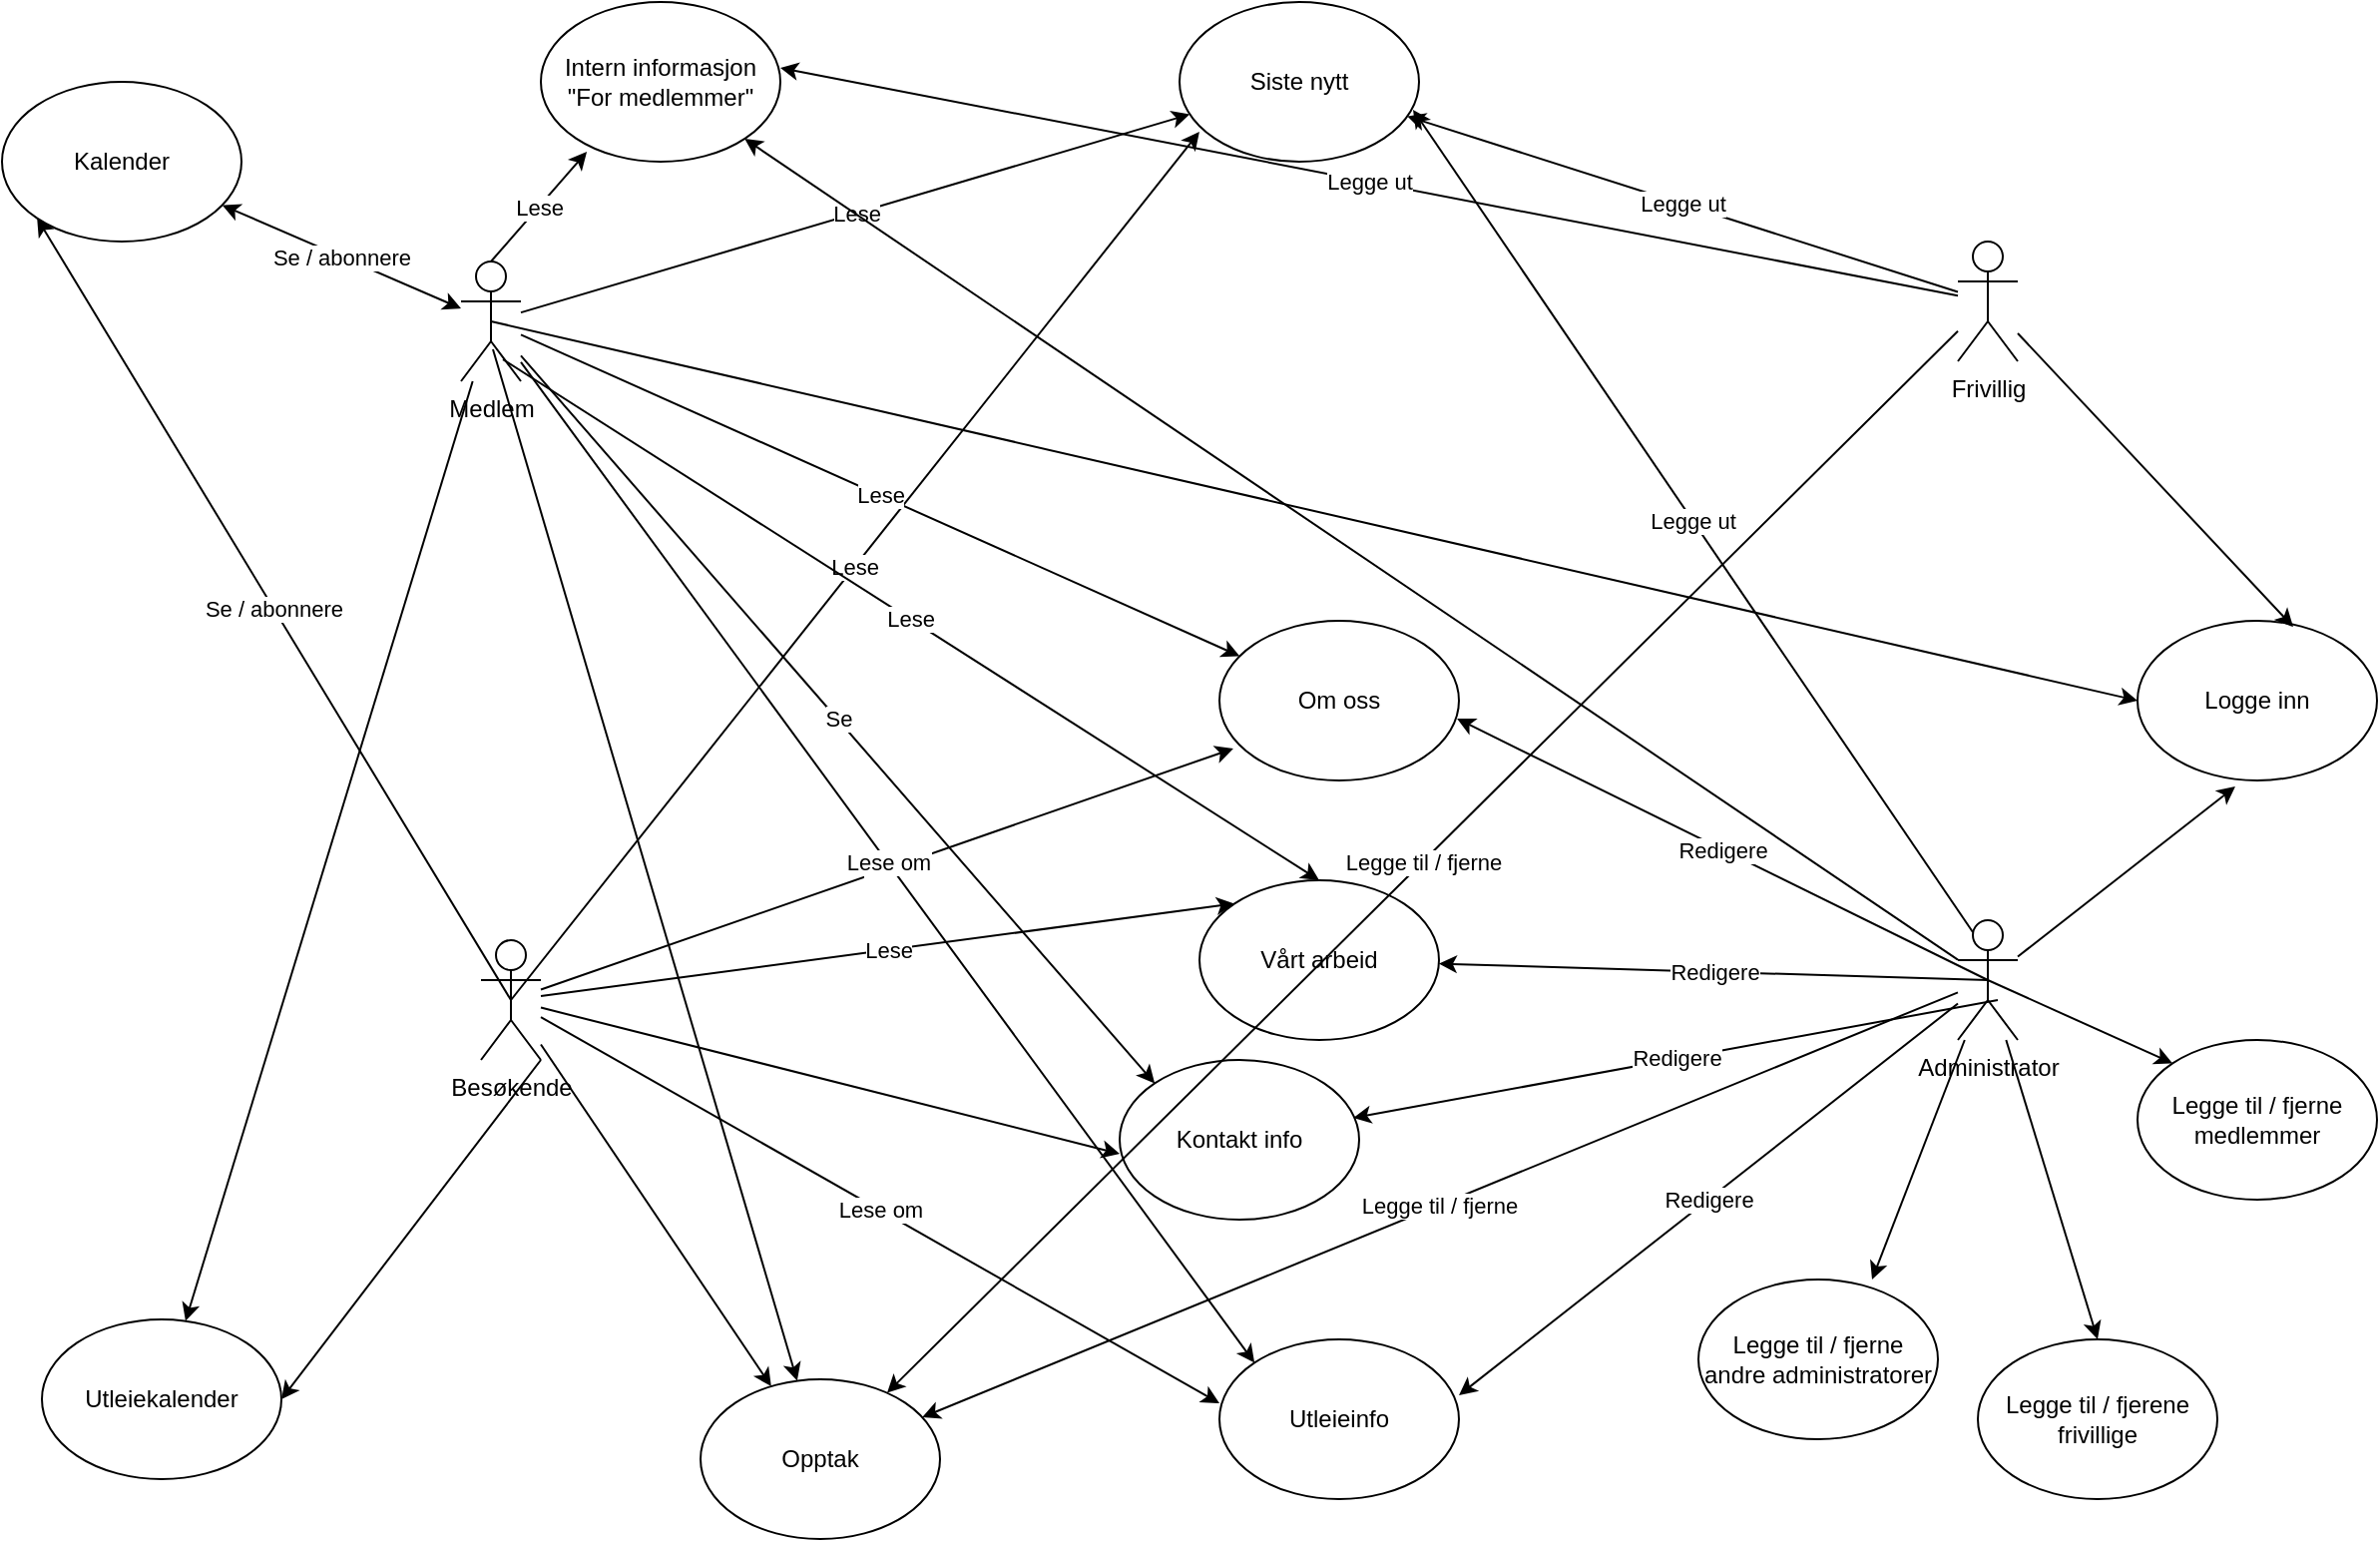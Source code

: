 <mxfile version="14.6.13" type="github">
  <diagram id="K3MPsnKXCPBBOhKjyE_E" name="Page-1">
    <mxGraphModel dx="2522" dy="791" grid="1" gridSize="10" guides="1" tooltips="1" connect="1" arrows="1" fold="1" page="1" pageScale="1" pageWidth="1100" pageHeight="850" math="0" shadow="0">
      <root>
        <mxCell id="0" />
        <mxCell id="1" parent="0" />
        <mxCell id="zprhe3EmomJMRAkyWW9E-1" value="Medlem" style="shape=umlActor;verticalLabelPosition=bottom;verticalAlign=top;html=1;" parent="1" vertex="1">
          <mxGeometry x="110" y="150" width="30" height="60" as="geometry" />
        </mxCell>
        <mxCell id="zprhe3EmomJMRAkyWW9E-3" value="&lt;div&gt;Frivillig&lt;/div&gt;" style="shape=umlActor;verticalLabelPosition=bottom;verticalAlign=top;html=1;outlineConnect=0;" parent="1" vertex="1">
          <mxGeometry x="860" y="140" width="30" height="60" as="geometry" />
        </mxCell>
        <mxCell id="zprhe3EmomJMRAkyWW9E-4" value="&lt;div&gt;Administrator&lt;/div&gt;" style="shape=umlActor;verticalLabelPosition=bottom;verticalAlign=top;html=1;outlineConnect=0;" parent="1" vertex="1">
          <mxGeometry x="860" y="480" width="30" height="60" as="geometry" />
        </mxCell>
        <mxCell id="zprhe3EmomJMRAkyWW9E-5" value="Besøkende" style="shape=umlActor;verticalLabelPosition=bottom;verticalAlign=top;html=1;outlineConnect=0;" parent="1" vertex="1">
          <mxGeometry x="120" y="490" width="30" height="60" as="geometry" />
        </mxCell>
        <mxCell id="zprhe3EmomJMRAkyWW9E-10" value="Siste nytt" style="ellipse;whiteSpace=wrap;html=1;" parent="1" vertex="1">
          <mxGeometry x="470" y="20" width="120" height="80" as="geometry" />
        </mxCell>
        <mxCell id="zprhe3EmomJMRAkyWW9E-11" value="Kalender" style="ellipse;whiteSpace=wrap;html=1;" parent="1" vertex="1">
          <mxGeometry x="-120" y="60" width="120" height="80" as="geometry" />
        </mxCell>
        <mxCell id="zprhe3EmomJMRAkyWW9E-14" value="Lese" style="endArrow=classic;html=1;" parent="1" source="zprhe3EmomJMRAkyWW9E-1" target="zprhe3EmomJMRAkyWW9E-10" edge="1">
          <mxGeometry width="50" height="50" relative="1" as="geometry">
            <mxPoint x="520" y="460" as="sourcePoint" />
            <mxPoint x="570" y="410" as="targetPoint" />
          </mxGeometry>
        </mxCell>
        <mxCell id="zprhe3EmomJMRAkyWW9E-17" value="Lese" style="endArrow=classic;html=1;exitX=0.5;exitY=0.5;exitDx=0;exitDy=0;exitPerimeter=0;entryX=0.083;entryY=0.813;entryDx=0;entryDy=0;entryPerimeter=0;" parent="1" source="zprhe3EmomJMRAkyWW9E-5" target="zprhe3EmomJMRAkyWW9E-10" edge="1">
          <mxGeometry width="50" height="50" relative="1" as="geometry">
            <mxPoint x="520" y="460" as="sourcePoint" />
            <mxPoint x="570" y="410" as="targetPoint" />
          </mxGeometry>
        </mxCell>
        <mxCell id="zprhe3EmomJMRAkyWW9E-18" value="Se / abonnere" style="endArrow=classic;html=1;exitX=0.5;exitY=0.5;exitDx=0;exitDy=0;exitPerimeter=0;entryX=0;entryY=1;entryDx=0;entryDy=0;" parent="1" source="zprhe3EmomJMRAkyWW9E-5" target="zprhe3EmomJMRAkyWW9E-11" edge="1">
          <mxGeometry width="50" height="50" relative="1" as="geometry">
            <mxPoint x="520" y="460" as="sourcePoint" />
            <mxPoint x="570" y="410" as="targetPoint" />
          </mxGeometry>
        </mxCell>
        <mxCell id="zprhe3EmomJMRAkyWW9E-19" value="Legge ut" style="endArrow=classic;html=1;" parent="1" source="zprhe3EmomJMRAkyWW9E-3" target="zprhe3EmomJMRAkyWW9E-10" edge="1">
          <mxGeometry width="50" height="50" relative="1" as="geometry">
            <mxPoint x="520" y="460" as="sourcePoint" />
            <mxPoint x="570" y="410" as="targetPoint" />
          </mxGeometry>
        </mxCell>
        <mxCell id="zprhe3EmomJMRAkyWW9E-20" value="Legge ut" style="endArrow=classic;html=1;entryX=0.975;entryY=0.675;entryDx=0;entryDy=0;entryPerimeter=0;exitX=0.25;exitY=0.1;exitDx=0;exitDy=0;exitPerimeter=0;" parent="1" target="zprhe3EmomJMRAkyWW9E-10" edge="1" source="zprhe3EmomJMRAkyWW9E-4">
          <mxGeometry width="50" height="50" relative="1" as="geometry">
            <mxPoint x="860" y="480" as="sourcePoint" />
            <mxPoint x="570" y="410" as="targetPoint" />
          </mxGeometry>
        </mxCell>
        <mxCell id="zprhe3EmomJMRAkyWW9E-21" value="Se / abonnere" style="endArrow=classic;startArrow=classic;html=1;" parent="1" source="zprhe3EmomJMRAkyWW9E-1" target="zprhe3EmomJMRAkyWW9E-11" edge="1">
          <mxGeometry width="50" height="50" relative="1" as="geometry">
            <mxPoint x="520" y="460" as="sourcePoint" />
            <mxPoint x="570" y="410" as="targetPoint" />
          </mxGeometry>
        </mxCell>
        <mxCell id="zprhe3EmomJMRAkyWW9E-22" value="Om oss" style="ellipse;whiteSpace=wrap;html=1;" parent="1" vertex="1">
          <mxGeometry x="490" y="330" width="120" height="80" as="geometry" />
        </mxCell>
        <mxCell id="zprhe3EmomJMRAkyWW9E-23" value="Lese" style="endArrow=classic;html=1;" parent="1" source="zprhe3EmomJMRAkyWW9E-1" target="zprhe3EmomJMRAkyWW9E-22" edge="1">
          <mxGeometry width="50" height="50" relative="1" as="geometry">
            <mxPoint x="520" y="460" as="sourcePoint" />
            <mxPoint x="500" y="410" as="targetPoint" />
          </mxGeometry>
        </mxCell>
        <mxCell id="zprhe3EmomJMRAkyWW9E-24" value="Lese" style="endArrow=classic;html=1;entryX=0.058;entryY=0.8;entryDx=0;entryDy=0;entryPerimeter=0;" parent="1" source="zprhe3EmomJMRAkyWW9E-5" target="zprhe3EmomJMRAkyWW9E-22" edge="1">
          <mxGeometry width="50" height="50" relative="1" as="geometry">
            <mxPoint x="520" y="460" as="sourcePoint" />
            <mxPoint x="570" y="410" as="targetPoint" />
          </mxGeometry>
        </mxCell>
        <mxCell id="zprhe3EmomJMRAkyWW9E-27" value="Logge inn" style="ellipse;whiteSpace=wrap;html=1;" parent="1" vertex="1">
          <mxGeometry x="950" y="330" width="120" height="80" as="geometry" />
        </mxCell>
        <mxCell id="zprhe3EmomJMRAkyWW9E-28" value="" style="endArrow=classic;html=1;entryX=0.65;entryY=0.038;entryDx=0;entryDy=0;entryPerimeter=0;" parent="1" source="zprhe3EmomJMRAkyWW9E-3" target="zprhe3EmomJMRAkyWW9E-27" edge="1">
          <mxGeometry width="50" height="50" relative="1" as="geometry">
            <mxPoint x="520" y="460" as="sourcePoint" />
            <mxPoint x="570" y="410" as="targetPoint" />
          </mxGeometry>
        </mxCell>
        <mxCell id="zprhe3EmomJMRAkyWW9E-29" value="&lt;div&gt;&lt;br&gt;&lt;/div&gt;&lt;div&gt;&lt;br&gt;&lt;/div&gt;" style="endArrow=classic;html=1;entryX=0.408;entryY=1.038;entryDx=0;entryDy=0;entryPerimeter=0;" parent="1" source="zprhe3EmomJMRAkyWW9E-4" target="zprhe3EmomJMRAkyWW9E-27" edge="1">
          <mxGeometry width="50" height="50" relative="1" as="geometry">
            <mxPoint x="520" y="460" as="sourcePoint" />
            <mxPoint x="570" y="410" as="targetPoint" />
          </mxGeometry>
        </mxCell>
        <mxCell id="zprhe3EmomJMRAkyWW9E-30" value="Legge til / fjerene frivillige" style="ellipse;whiteSpace=wrap;html=1;" parent="1" vertex="1">
          <mxGeometry x="870" y="690" width="120" height="80" as="geometry" />
        </mxCell>
        <mxCell id="zprhe3EmomJMRAkyWW9E-31" value="" style="endArrow=classic;html=1;entryX=0.5;entryY=0;entryDx=0;entryDy=0;" parent="1" source="zprhe3EmomJMRAkyWW9E-4" target="zprhe3EmomJMRAkyWW9E-30" edge="1">
          <mxGeometry width="50" height="50" relative="1" as="geometry">
            <mxPoint x="520" y="580" as="sourcePoint" />
            <mxPoint x="570" y="530" as="targetPoint" />
          </mxGeometry>
        </mxCell>
        <mxCell id="zprhe3EmomJMRAkyWW9E-32" value="Kontakt info" style="ellipse;whiteSpace=wrap;html=1;" parent="1" vertex="1">
          <mxGeometry x="440" y="550" width="120" height="80" as="geometry" />
        </mxCell>
        <mxCell id="zprhe3EmomJMRAkyWW9E-33" value="Se" style="endArrow=classic;html=1;entryX=0;entryY=0;entryDx=0;entryDy=0;" parent="1" source="zprhe3EmomJMRAkyWW9E-1" target="zprhe3EmomJMRAkyWW9E-32" edge="1">
          <mxGeometry width="50" height="50" relative="1" as="geometry">
            <mxPoint x="520" y="580" as="sourcePoint" />
            <mxPoint x="570" y="530" as="targetPoint" />
          </mxGeometry>
        </mxCell>
        <mxCell id="zprhe3EmomJMRAkyWW9E-34" value="" style="endArrow=classic;html=1;entryX=0;entryY=0.588;entryDx=0;entryDy=0;entryPerimeter=0;" parent="1" source="zprhe3EmomJMRAkyWW9E-5" target="zprhe3EmomJMRAkyWW9E-32" edge="1">
          <mxGeometry width="50" height="50" relative="1" as="geometry">
            <mxPoint x="520" y="580" as="sourcePoint" />
            <mxPoint x="570" y="530" as="targetPoint" />
          </mxGeometry>
        </mxCell>
        <mxCell id="zprhe3EmomJMRAkyWW9E-35" value="Redigere" style="endArrow=classic;html=1;exitX=0.667;exitY=0.667;exitDx=0;exitDy=0;exitPerimeter=0;entryX=0.975;entryY=0.363;entryDx=0;entryDy=0;entryPerimeter=0;" parent="1" source="zprhe3EmomJMRAkyWW9E-4" target="zprhe3EmomJMRAkyWW9E-32" edge="1">
          <mxGeometry width="50" height="50" relative="1" as="geometry">
            <mxPoint x="520" y="580" as="sourcePoint" />
            <mxPoint x="570" y="530" as="targetPoint" />
          </mxGeometry>
        </mxCell>
        <mxCell id="zprhe3EmomJMRAkyWW9E-36" value="Redigere" style="endArrow=classic;html=1;exitX=0.5;exitY=0.5;exitDx=0;exitDy=0;exitPerimeter=0;entryX=0.992;entryY=0.613;entryDx=0;entryDy=0;entryPerimeter=0;" parent="1" source="zprhe3EmomJMRAkyWW9E-4" target="zprhe3EmomJMRAkyWW9E-22" edge="1">
          <mxGeometry width="50" height="50" relative="1" as="geometry">
            <mxPoint x="520" y="580" as="sourcePoint" />
            <mxPoint x="570" y="530" as="targetPoint" />
          </mxGeometry>
        </mxCell>
        <mxCell id="1y4Z22NVoQJXuxaL5ozE-3" value="Vårt arbeid" style="ellipse;whiteSpace=wrap;html=1;" vertex="1" parent="1">
          <mxGeometry x="480" y="460" width="120" height="80" as="geometry" />
        </mxCell>
        <mxCell id="1y4Z22NVoQJXuxaL5ozE-4" value="Lese" style="endArrow=classic;html=1;exitX=0.7;exitY=0.817;exitDx=0;exitDy=0;exitPerimeter=0;entryX=0.5;entryY=0;entryDx=0;entryDy=0;" edge="1" parent="1" source="zprhe3EmomJMRAkyWW9E-1" target="1y4Z22NVoQJXuxaL5ozE-3">
          <mxGeometry width="50" height="50" relative="1" as="geometry">
            <mxPoint x="520" y="490" as="sourcePoint" />
            <mxPoint x="570" y="440" as="targetPoint" />
          </mxGeometry>
        </mxCell>
        <mxCell id="1y4Z22NVoQJXuxaL5ozE-5" value="Lese" style="endArrow=classic;html=1;entryX=0;entryY=0;entryDx=0;entryDy=0;" edge="1" parent="1" source="zprhe3EmomJMRAkyWW9E-5" target="1y4Z22NVoQJXuxaL5ozE-3">
          <mxGeometry width="50" height="50" relative="1" as="geometry">
            <mxPoint x="520" y="490" as="sourcePoint" />
            <mxPoint x="570" y="440" as="targetPoint" />
          </mxGeometry>
        </mxCell>
        <mxCell id="1y4Z22NVoQJXuxaL5ozE-6" value="Redigere" style="endArrow=classic;html=1;exitX=0.5;exitY=0.5;exitDx=0;exitDy=0;exitPerimeter=0;" edge="1" parent="1" source="zprhe3EmomJMRAkyWW9E-4" target="1y4Z22NVoQJXuxaL5ozE-3">
          <mxGeometry width="50" height="50" relative="1" as="geometry">
            <mxPoint x="520" y="490" as="sourcePoint" />
            <mxPoint x="570" y="440" as="targetPoint" />
          </mxGeometry>
        </mxCell>
        <mxCell id="1y4Z22NVoQJXuxaL5ozE-8" value="Utleieinfo" style="ellipse;whiteSpace=wrap;html=1;strokeColor=#000000;" vertex="1" parent="1">
          <mxGeometry x="490" y="690" width="120" height="80" as="geometry" />
        </mxCell>
        <mxCell id="1y4Z22NVoQJXuxaL5ozE-9" value="Lese om " style="endArrow=classic;html=1;entryX=0;entryY=0;entryDx=0;entryDy=0;" edge="1" parent="1" source="zprhe3EmomJMRAkyWW9E-1" target="1y4Z22NVoQJXuxaL5ozE-8">
          <mxGeometry width="50" height="50" relative="1" as="geometry">
            <mxPoint x="520" y="490" as="sourcePoint" />
            <mxPoint x="570" y="440" as="targetPoint" />
          </mxGeometry>
        </mxCell>
        <mxCell id="1y4Z22NVoQJXuxaL5ozE-10" value="&lt;div&gt;Lese om &lt;br&gt;&lt;/div&gt;" style="endArrow=classic;html=1;entryX=0;entryY=0.4;entryDx=0;entryDy=0;entryPerimeter=0;" edge="1" parent="1" source="zprhe3EmomJMRAkyWW9E-5" target="1y4Z22NVoQJXuxaL5ozE-8">
          <mxGeometry width="50" height="50" relative="1" as="geometry">
            <mxPoint x="520" y="490" as="sourcePoint" />
            <mxPoint x="570" y="440" as="targetPoint" />
          </mxGeometry>
        </mxCell>
        <mxCell id="1y4Z22NVoQJXuxaL5ozE-11" value="Redigere" style="endArrow=classic;html=1;entryX=1;entryY=0.35;entryDx=0;entryDy=0;entryPerimeter=0;" edge="1" parent="1" source="zprhe3EmomJMRAkyWW9E-4" target="1y4Z22NVoQJXuxaL5ozE-8">
          <mxGeometry width="50" height="50" relative="1" as="geometry">
            <mxPoint x="520" y="520" as="sourcePoint" />
            <mxPoint x="570" y="470" as="targetPoint" />
          </mxGeometry>
        </mxCell>
        <mxCell id="1y4Z22NVoQJXuxaL5ozE-12" value="Legge til / fjerne andre administratorer" style="ellipse;whiteSpace=wrap;html=1;strokeColor=#000000;" vertex="1" parent="1">
          <mxGeometry x="730" y="660" width="120" height="80" as="geometry" />
        </mxCell>
        <mxCell id="1y4Z22NVoQJXuxaL5ozE-13" value="" style="endArrow=classic;html=1;entryX=0.725;entryY=0;entryDx=0;entryDy=0;entryPerimeter=0;" edge="1" parent="1" source="zprhe3EmomJMRAkyWW9E-4" target="1y4Z22NVoQJXuxaL5ozE-12">
          <mxGeometry width="50" height="50" relative="1" as="geometry">
            <mxPoint x="520" y="430" as="sourcePoint" />
            <mxPoint x="570" y="380" as="targetPoint" />
          </mxGeometry>
        </mxCell>
        <mxCell id="1y4Z22NVoQJXuxaL5ozE-14" value="&lt;div&gt;Utleiekalender&lt;/div&gt;" style="ellipse;whiteSpace=wrap;html=1;strokeColor=#000000;" vertex="1" parent="1">
          <mxGeometry x="-100" y="680" width="120" height="80" as="geometry" />
        </mxCell>
        <mxCell id="1y4Z22NVoQJXuxaL5ozE-15" value="" style="endArrow=classic;html=1;exitX=1;exitY=1;exitDx=0;exitDy=0;exitPerimeter=0;entryX=1;entryY=0.5;entryDx=0;entryDy=0;" edge="1" parent="1" source="zprhe3EmomJMRAkyWW9E-5" target="1y4Z22NVoQJXuxaL5ozE-14">
          <mxGeometry width="50" height="50" relative="1" as="geometry">
            <mxPoint x="520" y="600" as="sourcePoint" />
            <mxPoint x="60" y="750" as="targetPoint" />
          </mxGeometry>
        </mxCell>
        <mxCell id="1y4Z22NVoQJXuxaL5ozE-16" value="" style="endArrow=classic;html=1;" edge="1" parent="1" source="zprhe3EmomJMRAkyWW9E-1" target="1y4Z22NVoQJXuxaL5ozE-14">
          <mxGeometry width="50" height="50" relative="1" as="geometry">
            <mxPoint x="520" y="600" as="sourcePoint" />
            <mxPoint x="570" y="550" as="targetPoint" />
          </mxGeometry>
        </mxCell>
        <mxCell id="1y4Z22NVoQJXuxaL5ozE-17" value="Opptak" style="ellipse;whiteSpace=wrap;html=1;strokeColor=#000000;" vertex="1" parent="1">
          <mxGeometry x="230" y="710" width="120" height="80" as="geometry" />
        </mxCell>
        <mxCell id="1y4Z22NVoQJXuxaL5ozE-18" value="" style="endArrow=classic;html=1;" edge="1" parent="1" source="zprhe3EmomJMRAkyWW9E-5" target="1y4Z22NVoQJXuxaL5ozE-17">
          <mxGeometry width="50" height="50" relative="1" as="geometry">
            <mxPoint x="520" y="660" as="sourcePoint" />
            <mxPoint x="570" y="610" as="targetPoint" />
          </mxGeometry>
        </mxCell>
        <mxCell id="1y4Z22NVoQJXuxaL5ozE-19" value="" style="endArrow=classic;html=1;exitX=0.533;exitY=0.733;exitDx=0;exitDy=0;exitPerimeter=0;" edge="1" parent="1" source="zprhe3EmomJMRAkyWW9E-1" target="1y4Z22NVoQJXuxaL5ozE-17">
          <mxGeometry width="50" height="50" relative="1" as="geometry">
            <mxPoint x="520" y="510" as="sourcePoint" />
            <mxPoint x="570" y="460" as="targetPoint" />
          </mxGeometry>
        </mxCell>
        <mxCell id="1y4Z22NVoQJXuxaL5ozE-20" value="Legge til / fjerne" style="endArrow=classic;html=1;" edge="1" parent="1" source="zprhe3EmomJMRAkyWW9E-3" target="1y4Z22NVoQJXuxaL5ozE-17">
          <mxGeometry width="50" height="50" relative="1" as="geometry">
            <mxPoint x="520" y="510" as="sourcePoint" />
            <mxPoint x="570" y="460" as="targetPoint" />
          </mxGeometry>
        </mxCell>
        <mxCell id="1y4Z22NVoQJXuxaL5ozE-21" value="Legge til / fjerne" style="endArrow=classic;html=1;" edge="1" parent="1" source="zprhe3EmomJMRAkyWW9E-4" target="1y4Z22NVoQJXuxaL5ozE-17">
          <mxGeometry width="50" height="50" relative="1" as="geometry">
            <mxPoint x="520" y="510" as="sourcePoint" />
            <mxPoint x="570" y="460" as="targetPoint" />
          </mxGeometry>
        </mxCell>
        <mxCell id="1y4Z22NVoQJXuxaL5ozE-22" value="Intern informasjon &quot;For medlemmer&quot;" style="ellipse;whiteSpace=wrap;html=1;strokeColor=#000000;" vertex="1" parent="1">
          <mxGeometry x="150" y="20" width="120" height="80" as="geometry" />
        </mxCell>
        <mxCell id="1y4Z22NVoQJXuxaL5ozE-23" value="" style="endArrow=classic;html=1;exitX=0.5;exitY=0.5;exitDx=0;exitDy=0;exitPerimeter=0;entryX=0;entryY=0.5;entryDx=0;entryDy=0;" edge="1" parent="1" source="zprhe3EmomJMRAkyWW9E-1" target="zprhe3EmomJMRAkyWW9E-27">
          <mxGeometry width="50" height="50" relative="1" as="geometry">
            <mxPoint x="520" y="390" as="sourcePoint" />
            <mxPoint x="570" y="340" as="targetPoint" />
          </mxGeometry>
        </mxCell>
        <mxCell id="1y4Z22NVoQJXuxaL5ozE-24" value="Lese" style="endArrow=classic;html=1;exitX=0.5;exitY=0;exitDx=0;exitDy=0;exitPerimeter=0;entryX=0.192;entryY=0.938;entryDx=0;entryDy=0;entryPerimeter=0;" edge="1" parent="1" source="zprhe3EmomJMRAkyWW9E-1" target="1y4Z22NVoQJXuxaL5ozE-22">
          <mxGeometry width="50" height="50" relative="1" as="geometry">
            <mxPoint x="520" y="420" as="sourcePoint" />
            <mxPoint x="570" y="370" as="targetPoint" />
          </mxGeometry>
        </mxCell>
        <mxCell id="1y4Z22NVoQJXuxaL5ozE-25" value="Legge ut" style="endArrow=classic;html=1;entryX=1;entryY=0.413;entryDx=0;entryDy=0;entryPerimeter=0;" edge="1" parent="1" source="zprhe3EmomJMRAkyWW9E-3" target="1y4Z22NVoQJXuxaL5ozE-22">
          <mxGeometry width="50" height="50" relative="1" as="geometry">
            <mxPoint x="520" y="420" as="sourcePoint" />
            <mxPoint x="570" y="370" as="targetPoint" />
          </mxGeometry>
        </mxCell>
        <mxCell id="1y4Z22NVoQJXuxaL5ozE-26" value="Legge til / fjerne medlemmer" style="ellipse;whiteSpace=wrap;html=1;strokeColor=#000000;" vertex="1" parent="1">
          <mxGeometry x="950" y="540" width="120" height="80" as="geometry" />
        </mxCell>
        <mxCell id="1y4Z22NVoQJXuxaL5ozE-27" value="" style="endArrow=classic;html=1;exitX=0.5;exitY=0.5;exitDx=0;exitDy=0;exitPerimeter=0;entryX=0;entryY=0;entryDx=0;entryDy=0;" edge="1" parent="1" source="zprhe3EmomJMRAkyWW9E-4" target="1y4Z22NVoQJXuxaL5ozE-26">
          <mxGeometry width="50" height="50" relative="1" as="geometry">
            <mxPoint x="520" y="450" as="sourcePoint" />
            <mxPoint x="570" y="400" as="targetPoint" />
          </mxGeometry>
        </mxCell>
        <mxCell id="1y4Z22NVoQJXuxaL5ozE-30" value="" style="endArrow=classic;html=1;" edge="1" parent="1" source="zprhe3EmomJMRAkyWW9E-4" target="1y4Z22NVoQJXuxaL5ozE-22">
          <mxGeometry width="50" height="50" relative="1" as="geometry">
            <mxPoint x="520" y="450" as="sourcePoint" />
            <mxPoint x="570" y="400" as="targetPoint" />
          </mxGeometry>
        </mxCell>
      </root>
    </mxGraphModel>
  </diagram>
</mxfile>
